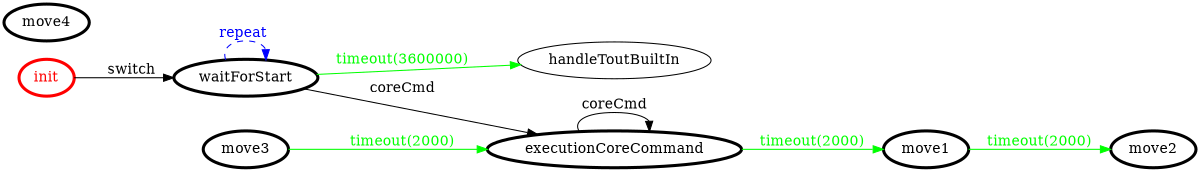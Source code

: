/*
*
* A GraphViz DOT FSM description 
* Please use a GraphViz visualizer (like http://www.webgraphviz.com)
*  
*/

digraph finite_state_machine {
	rankdir=LR
	size="8,5"
	
	init [ color = red ][ fontcolor = red ][ penwidth = 3 ]
	move1 [ color = black ][ fontcolor = black ][ penwidth = 3 ]
	move2 [ color = black ][ fontcolor = black ][ penwidth = 3 ]
	move3 [ color = black ][ fontcolor = black ][ penwidth = 3 ]
	move4 [ color = black ][ fontcolor = black ][ penwidth = 3 ]
	waitForStart [ color = black ][ fontcolor = black ][ penwidth = 3 ]
	executionCoreCommand [ color = black ][ fontcolor = black ][ penwidth = 3 ]
	
	move1 -> move2 [ label = "timeout(2000)" ][ color = green ][ fontcolor = green ]
	executionCoreCommand -> move1 [ label = "timeout(2000)" ][ color = green ][ fontcolor = green ]
	executionCoreCommand -> executionCoreCommand [ label = "coreCmd" ][ color = black ][ fontcolor = black ]
	waitForStart -> handleToutBuiltIn [ label = "timeout(3600000)" ][ color = green ][ fontcolor = green ]
	waitForStart -> executionCoreCommand [ label = "coreCmd" ][ color = black ][ fontcolor = black ]
	waitForStart -> waitForStart [ label = "repeat "][ style = dashed ][ color = blue ][ fontcolor = blue ]
	move3 -> executionCoreCommand [ label = "timeout(2000)" ][ color = green ][ fontcolor = green ]
	init -> waitForStart [ label = "switch" ][ color = black ][ fontcolor = black ]
}
